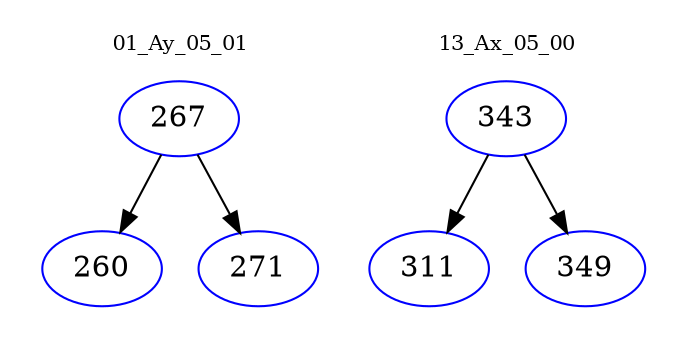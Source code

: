 digraph{
subgraph cluster_0 {
color = white
label = "01_Ay_05_01";
fontsize=10;
T0_267 [label="267", color="blue"]
T0_267 -> T0_260 [color="black"]
T0_260 [label="260", color="blue"]
T0_267 -> T0_271 [color="black"]
T0_271 [label="271", color="blue"]
}
subgraph cluster_1 {
color = white
label = "13_Ax_05_00";
fontsize=10;
T1_343 [label="343", color="blue"]
T1_343 -> T1_311 [color="black"]
T1_311 [label="311", color="blue"]
T1_343 -> T1_349 [color="black"]
T1_349 [label="349", color="blue"]
}
}
